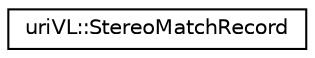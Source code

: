 digraph "Graphical Class Hierarchy"
{
  edge [fontname="Helvetica",fontsize="10",labelfontname="Helvetica",labelfontsize="10"];
  node [fontname="Helvetica",fontsize="10",shape=record];
  rankdir="LR";
  Node1 [label="uriVL::StereoMatchRecord",height=0.2,width=0.4,color="black", fillcolor="white", style="filled",URL="$classuriVL_1_1StereoMatchRecord.html",tooltip="A StereoMatchRecord stores a matching point and matching score resulting from a call to a stereo matc..."];
}
